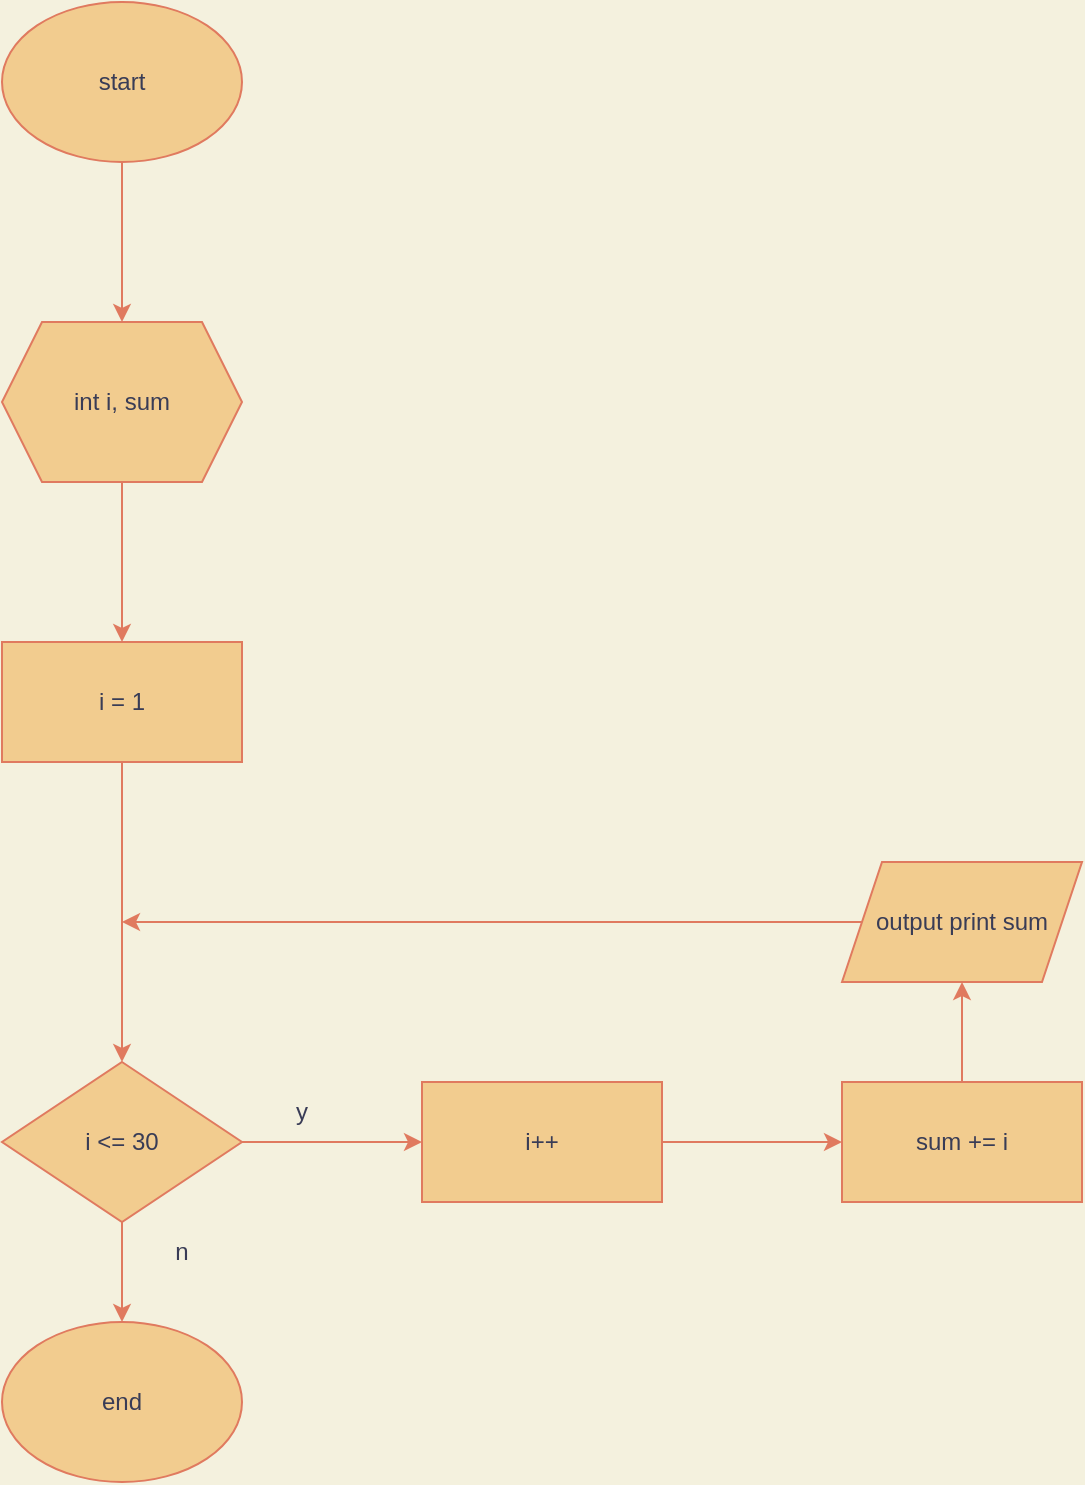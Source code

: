 <mxfile version="20.3.0" type="device"><diagram id="UMyxbSnqfhPNwY6vcDer" name="Page-1"><mxGraphModel dx="957" dy="624" grid="1" gridSize="10" guides="1" tooltips="1" connect="1" arrows="1" fold="1" page="1" pageScale="1" pageWidth="850" pageHeight="1100" background="#F4F1DE" math="0" shadow="0"><root><mxCell id="0"/><mxCell id="1" parent="0"/><mxCell id="BGnG-TvxQUurSsGZgnWT-1" value="start" style="ellipse;whiteSpace=wrap;html=1;fillColor=#F2CC8F;strokeColor=#E07A5F;fontColor=#393C56;" vertex="1" parent="1"><mxGeometry x="400" width="120" height="80" as="geometry"/></mxCell><mxCell id="BGnG-TvxQUurSsGZgnWT-2" value="end" style="ellipse;whiteSpace=wrap;html=1;fillColor=#F2CC8F;strokeColor=#E07A5F;fontColor=#393C56;" vertex="1" parent="1"><mxGeometry x="400" y="660" width="120" height="80" as="geometry"/></mxCell><mxCell id="BGnG-TvxQUurSsGZgnWT-3" value="int i, sum" style="shape=hexagon;perimeter=hexagonPerimeter2;whiteSpace=wrap;html=1;fixedSize=1;fillColor=#F2CC8F;strokeColor=#E07A5F;fontColor=#393C56;" vertex="1" parent="1"><mxGeometry x="400" y="160" width="120" height="80" as="geometry"/></mxCell><mxCell id="BGnG-TvxQUurSsGZgnWT-4" value="i = 1" style="rounded=0;whiteSpace=wrap;html=1;fillColor=#F2CC8F;strokeColor=#E07A5F;fontColor=#393C56;" vertex="1" parent="1"><mxGeometry x="400" y="320" width="120" height="60" as="geometry"/></mxCell><mxCell id="BGnG-TvxQUurSsGZgnWT-5" value="i &amp;lt;= 30" style="rhombus;whiteSpace=wrap;html=1;fillColor=#F2CC8F;strokeColor=#E07A5F;fontColor=#393C56;" vertex="1" parent="1"><mxGeometry x="400" y="530" width="120" height="80" as="geometry"/></mxCell><mxCell id="BGnG-TvxQUurSsGZgnWT-6" value="" style="endArrow=classic;html=1;rounded=0;entryX=0.5;entryY=0;entryDx=0;entryDy=0;exitX=0.5;exitY=1;exitDx=0;exitDy=0;labelBackgroundColor=#F4F1DE;strokeColor=#E07A5F;fontColor=#393C56;" edge="1" parent="1" source="BGnG-TvxQUurSsGZgnWT-1" target="BGnG-TvxQUurSsGZgnWT-3"><mxGeometry width="50" height="50" relative="1" as="geometry"><mxPoint x="140" y="270" as="sourcePoint"/><mxPoint x="190" y="220" as="targetPoint"/></mxGeometry></mxCell><mxCell id="BGnG-TvxQUurSsGZgnWT-7" value="" style="endArrow=classic;html=1;rounded=0;entryX=0.5;entryY=0;entryDx=0;entryDy=0;exitX=0.5;exitY=1;exitDx=0;exitDy=0;labelBackgroundColor=#F4F1DE;strokeColor=#E07A5F;fontColor=#393C56;" edge="1" parent="1" source="BGnG-TvxQUurSsGZgnWT-3" target="BGnG-TvxQUurSsGZgnWT-4"><mxGeometry width="50" height="50" relative="1" as="geometry"><mxPoint x="150" y="280" as="sourcePoint"/><mxPoint x="200" y="230" as="targetPoint"/></mxGeometry></mxCell><mxCell id="BGnG-TvxQUurSsGZgnWT-8" value="" style="endArrow=classic;html=1;rounded=0;entryX=0;entryY=0.5;entryDx=0;entryDy=0;exitX=0;exitY=1;exitDx=0;exitDy=0;labelBackgroundColor=#F4F1DE;strokeColor=#E07A5F;fontColor=#393C56;" edge="1" parent="1" source="BGnG-TvxQUurSsGZgnWT-11" target="BGnG-TvxQUurSsGZgnWT-13"><mxGeometry width="50" height="50" relative="1" as="geometry"><mxPoint x="160" y="360" as="sourcePoint"/><mxPoint x="310" y="400" as="targetPoint"/></mxGeometry></mxCell><mxCell id="BGnG-TvxQUurSsGZgnWT-9" value="" style="endArrow=classic;html=1;rounded=0;entryX=0.5;entryY=0;entryDx=0;entryDy=0;exitX=0.5;exitY=1;exitDx=0;exitDy=0;labelBackgroundColor=#F4F1DE;strokeColor=#E07A5F;fontColor=#393C56;" edge="1" parent="1" source="BGnG-TvxQUurSsGZgnWT-5" target="BGnG-TvxQUurSsGZgnWT-2"><mxGeometry width="50" height="50" relative="1" as="geometry"><mxPoint x="170" y="370" as="sourcePoint"/><mxPoint x="220" y="320" as="targetPoint"/></mxGeometry></mxCell><mxCell id="BGnG-TvxQUurSsGZgnWT-10" value="" style="endArrow=classic;html=1;rounded=0;entryX=0.5;entryY=0;entryDx=0;entryDy=0;exitX=0.5;exitY=1;exitDx=0;exitDy=0;labelBackgroundColor=#F4F1DE;strokeColor=#E07A5F;fontColor=#393C56;" edge="1" parent="1" source="BGnG-TvxQUurSsGZgnWT-4" target="BGnG-TvxQUurSsGZgnWT-5"><mxGeometry width="50" height="50" relative="1" as="geometry"><mxPoint x="180" y="310" as="sourcePoint"/><mxPoint x="230" y="260" as="targetPoint"/></mxGeometry></mxCell><mxCell id="BGnG-TvxQUurSsGZgnWT-11" value="y" style="text;html=1;strokeColor=none;fillColor=none;align=center;verticalAlign=middle;whiteSpace=wrap;rounded=0;fontColor=#393C56;" vertex="1" parent="1"><mxGeometry x="520" y="540" width="60" height="30" as="geometry"/></mxCell><mxCell id="BGnG-TvxQUurSsGZgnWT-12" value="n" style="text;html=1;strokeColor=none;fillColor=none;align=center;verticalAlign=middle;whiteSpace=wrap;rounded=0;fontColor=#393C56;" vertex="1" parent="1"><mxGeometry x="460" y="610" width="60" height="30" as="geometry"/></mxCell><mxCell id="BGnG-TvxQUurSsGZgnWT-13" value="i++" style="rounded=0;whiteSpace=wrap;html=1;fillColor=#F2CC8F;strokeColor=#E07A5F;fontColor=#393C56;" vertex="1" parent="1"><mxGeometry x="610" y="540" width="120" height="60" as="geometry"/></mxCell><mxCell id="BGnG-TvxQUurSsGZgnWT-14" value="sum += i" style="rounded=0;whiteSpace=wrap;html=1;fillColor=#F2CC8F;strokeColor=#E07A5F;fontColor=#393C56;" vertex="1" parent="1"><mxGeometry x="820" y="540" width="120" height="60" as="geometry"/></mxCell><mxCell id="BGnG-TvxQUurSsGZgnWT-15" value="" style="endArrow=classic;html=1;rounded=0;entryX=0.5;entryY=1;entryDx=0;entryDy=0;exitX=0.5;exitY=0;exitDx=0;exitDy=0;labelBackgroundColor=#F4F1DE;strokeColor=#E07A5F;fontColor=#393C56;" edge="1" parent="1" source="BGnG-TvxQUurSsGZgnWT-14" target="BGnG-TvxQUurSsGZgnWT-17"><mxGeometry width="50" height="50" relative="1" as="geometry"><mxPoint x="470.0" y="390" as="sourcePoint"/><mxPoint x="470.0" y="470" as="targetPoint"/></mxGeometry></mxCell><mxCell id="BGnG-TvxQUurSsGZgnWT-16" value="" style="endArrow=classic;html=1;rounded=0;entryX=0;entryY=0.5;entryDx=0;entryDy=0;exitX=1;exitY=0.5;exitDx=0;exitDy=0;labelBackgroundColor=#F4F1DE;strokeColor=#E07A5F;fontColor=#393C56;" edge="1" parent="1" source="BGnG-TvxQUurSsGZgnWT-13" target="BGnG-TvxQUurSsGZgnWT-14"><mxGeometry width="50" height="50" relative="1" as="geometry"><mxPoint x="480.0" y="470" as="sourcePoint"/><mxPoint x="480.0" y="550" as="targetPoint"/></mxGeometry></mxCell><mxCell id="BGnG-TvxQUurSsGZgnWT-17" value="output print sum" style="shape=parallelogram;perimeter=parallelogramPerimeter;whiteSpace=wrap;html=1;fixedSize=1;fillColor=#F2CC8F;strokeColor=#E07A5F;fontColor=#393C56;" vertex="1" parent="1"><mxGeometry x="820" y="430" width="120" height="60" as="geometry"/></mxCell><mxCell id="BGnG-TvxQUurSsGZgnWT-18" value="" style="endArrow=classic;html=1;rounded=0;labelBackgroundColor=#F4F1DE;strokeColor=#E07A5F;fontColor=#393C56;" edge="1" parent="1" source="BGnG-TvxQUurSsGZgnWT-17"><mxGeometry width="50" height="50" relative="1" as="geometry"><mxPoint x="890.0" y="550" as="sourcePoint"/><mxPoint x="460" y="460" as="targetPoint"/></mxGeometry></mxCell></root></mxGraphModel></diagram></mxfile>